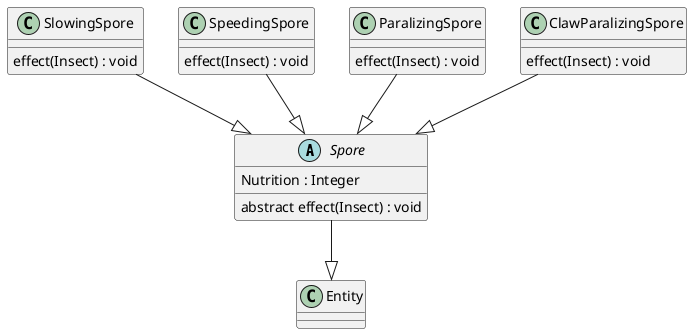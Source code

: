 @startuml spore

Spore --|> Entity

abstract class Spore{
    Nutrition : Integer
    abstract effect(Insect) : void
}

SlowingSpore --|> Spore
class SlowingSpore{
    effect(Insect) : void

}

SpeedingSpore --|> Spore
class SpeedingSpore{
    effect(Insect) : void

}

ParalizingSpore --|> Spore
class ParalizingSpore{
    effect(Insect) : void

}

ClawParalizingSpore --|> Spore
class ClawParalizingSpore{
    effect(Insect) : void

}
@enduml	